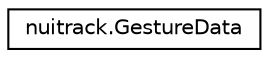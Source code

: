 digraph "Graphical Class Hierarchy"
{
  edge [fontname="Helvetica",fontsize="10",labelfontname="Helvetica",labelfontsize="10"];
  node [fontname="Helvetica",fontsize="10",shape=record];
  rankdir="LR";
  Node1 [label="nuitrack.GestureData",height=0.2,width=0.4,color="black", fillcolor="white", style="filled",URL="$classnuitrack_1_1GestureData.html",tooltip="Stores the results of gesture estimation. "];
}
